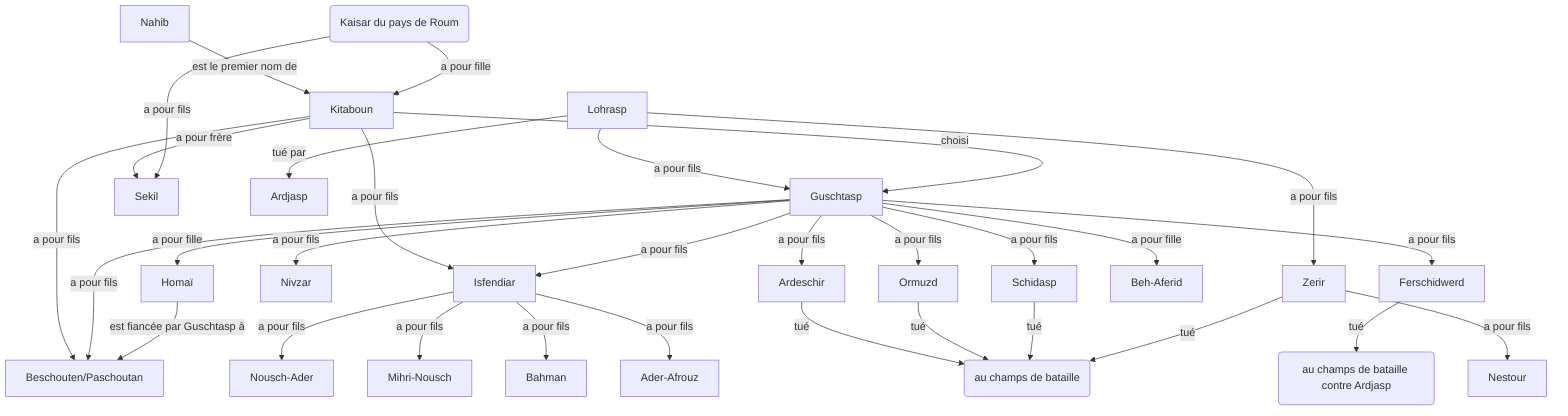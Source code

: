 graph TD
Lohrasp --a pour fils--> Guschtasp
Lohrasp --a pour fils--> Zerir
Nahib --est le premier nom de --> Kitaboun
Kitaboun --choisi--> Guschtasp
K(Kaisar du pays de Roum) --a pour fille --> Kitaboun
Kitaboun --a pour frère--> Sekil
K(Kaisar du pays de Roum) --a pour fils--> Sekil 
Kitaboun --a pour fils--> Beschouten/Paschoutan
Kitaboun --a pour fils--> Isfendiar
Guschtasp --a pour fils--> Beschouten/Paschoutan
Guschtasp --a pour fils--> Isfendiar
Guschtasp --a pour fils--> Schidasp
Guschtasp --a pour fils--> Nivzar
Guschtasp --a pour fils--> Ardeschir
Guschtasp --a pour fils--> Ormuzd
Guschtasp --a pour fils--> Ferschidwerd
Guschtasp --a pour fille--> Homaï
Guschtasp --a pour fille--> Beh-Aferid
Ardeschir --tué --> B(au champs de bataille)
Ormuzd --tué --> B(au champs de bataille)
Schidasp --tué --> B(au champs de bataille)
Zerir --a pour fils--> Nestour
Zerir --tué --> B(au champs de bataille)
Isfendiar --a pour fils--> Nousch-Ader
Isfendiar --a pour fils--> Mihri-Nousch
Isfendiar --a pour fils--> Bahman
Isfendiar --a pour fils--> Ader-Afrouz
Homaï --est fiancée par Guschtasp à--> Beschouten/Paschoutan
Lohrasp --tué par --> Ardjasp
Ferschidwerd --tué --> C(au champs de bataille contre Ardjasp)